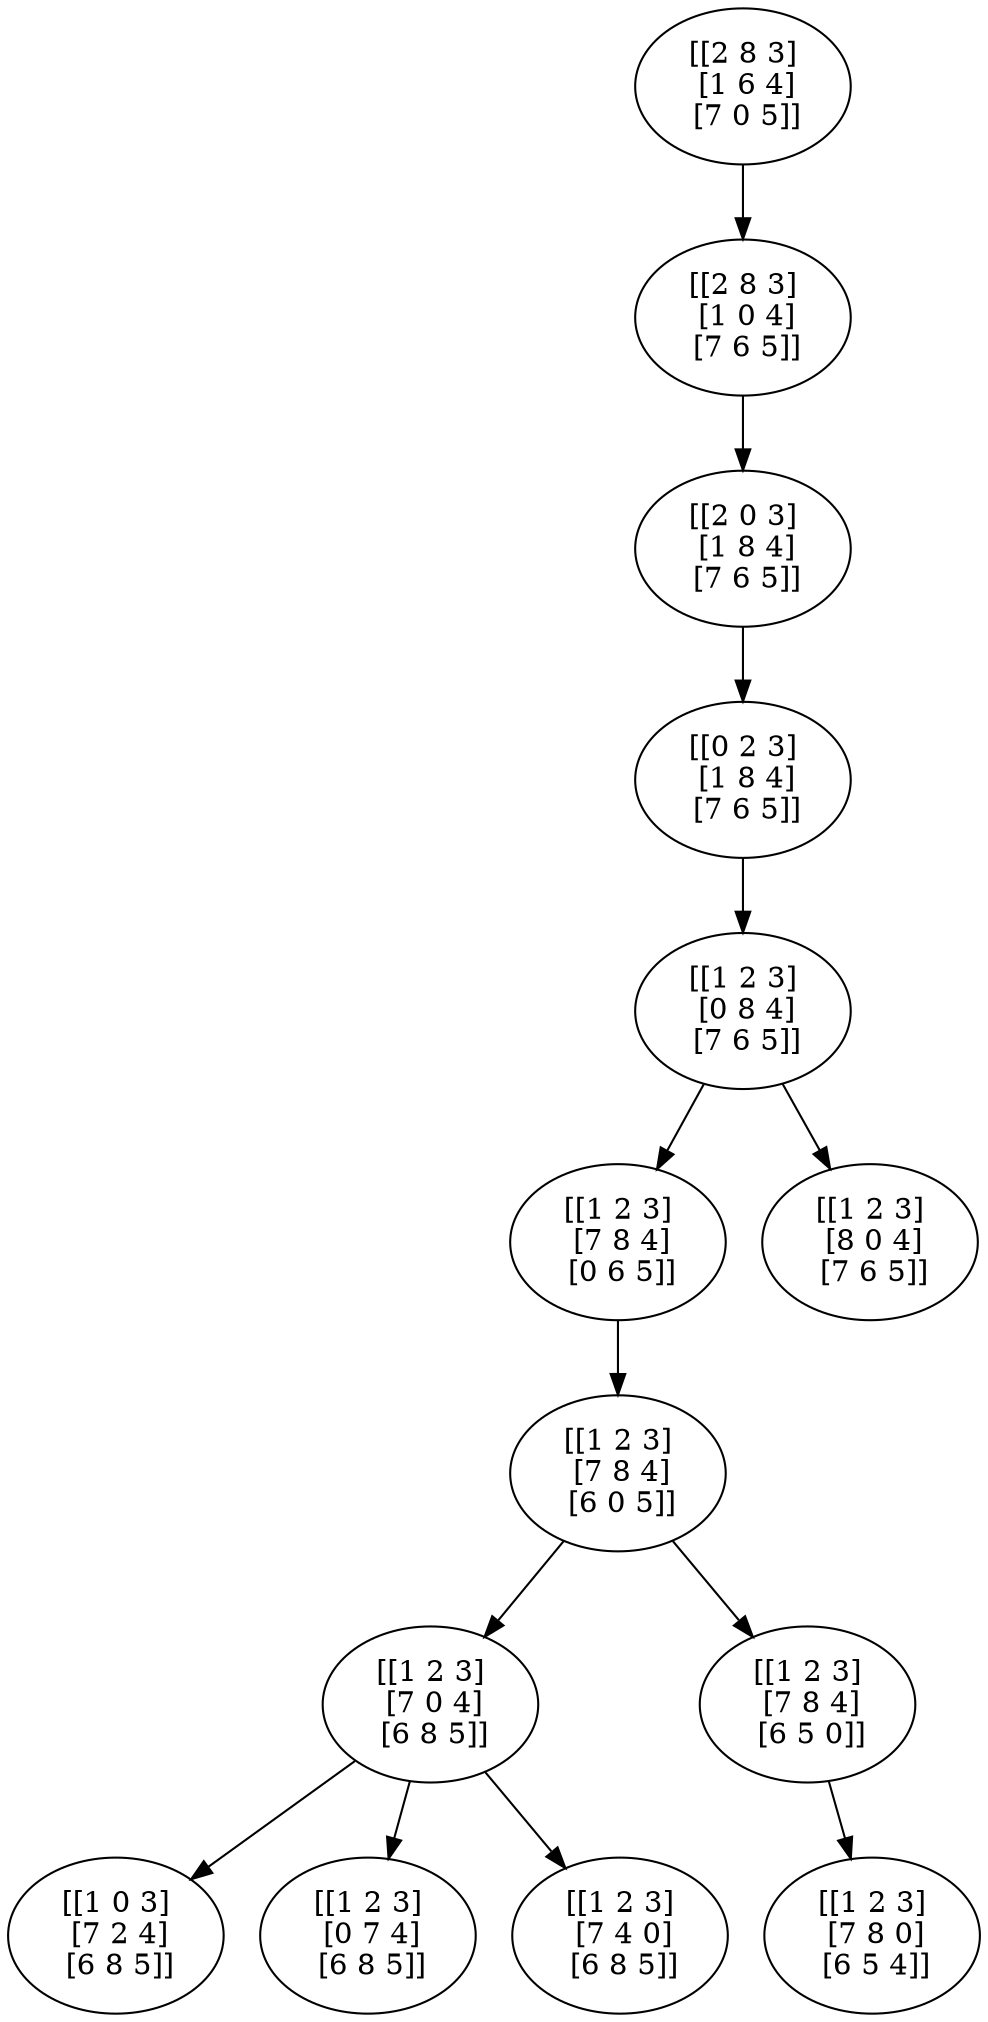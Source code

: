 digraph {
	"[[2 8 3]
 [1 6 4]
 [7 0 5]]"
	"[[2 8 3]
 [1 6 4]
 [7 0 5]]" -> "[[2 8 3]
 [1 0 4]
 [7 6 5]]"
	"[[2 8 3]
 [1 0 4]
 [7 6 5]]" -> "[[2 0 3]
 [1 8 4]
 [7 6 5]]"
	"[[2 0 3]
 [1 8 4]
 [7 6 5]]" -> "[[0 2 3]
 [1 8 4]
 [7 6 5]]"
	"[[0 2 3]
 [1 8 4]
 [7 6 5]]" -> "[[1 2 3]
 [0 8 4]
 [7 6 5]]"
	"[[1 2 3]
 [0 8 4]
 [7 6 5]]" -> "[[1 2 3]
 [7 8 4]
 [0 6 5]]"
	"[[1 2 3]
 [7 8 4]
 [0 6 5]]" -> "[[1 2 3]
 [7 8 4]
 [6 0 5]]"
	"[[1 2 3]
 [7 8 4]
 [6 0 5]]" -> "[[1 2 3]
 [7 0 4]
 [6 8 5]]"
	"[[1 2 3]
 [7 0 4]
 [6 8 5]]" -> "[[1 0 3]
 [7 2 4]
 [6 8 5]]"
	"[[1 2 3]
 [7 0 4]
 [6 8 5]]" -> "[[1 2 3]
 [0 7 4]
 [6 8 5]]"
	"[[1 2 3]
 [7 0 4]
 [6 8 5]]" -> "[[1 2 3]
 [7 4 0]
 [6 8 5]]"
	"[[1 2 3]
 [7 8 4]
 [6 0 5]]" -> "[[1 2 3]
 [7 8 4]
 [6 5 0]]"
	"[[1 2 3]
 [7 8 4]
 [6 5 0]]" -> "[[1 2 3]
 [7 8 0]
 [6 5 4]]"
	"[[1 2 3]
 [0 8 4]
 [7 6 5]]" -> "[[1 2 3]
 [8 0 4]
 [7 6 5]]"
}
